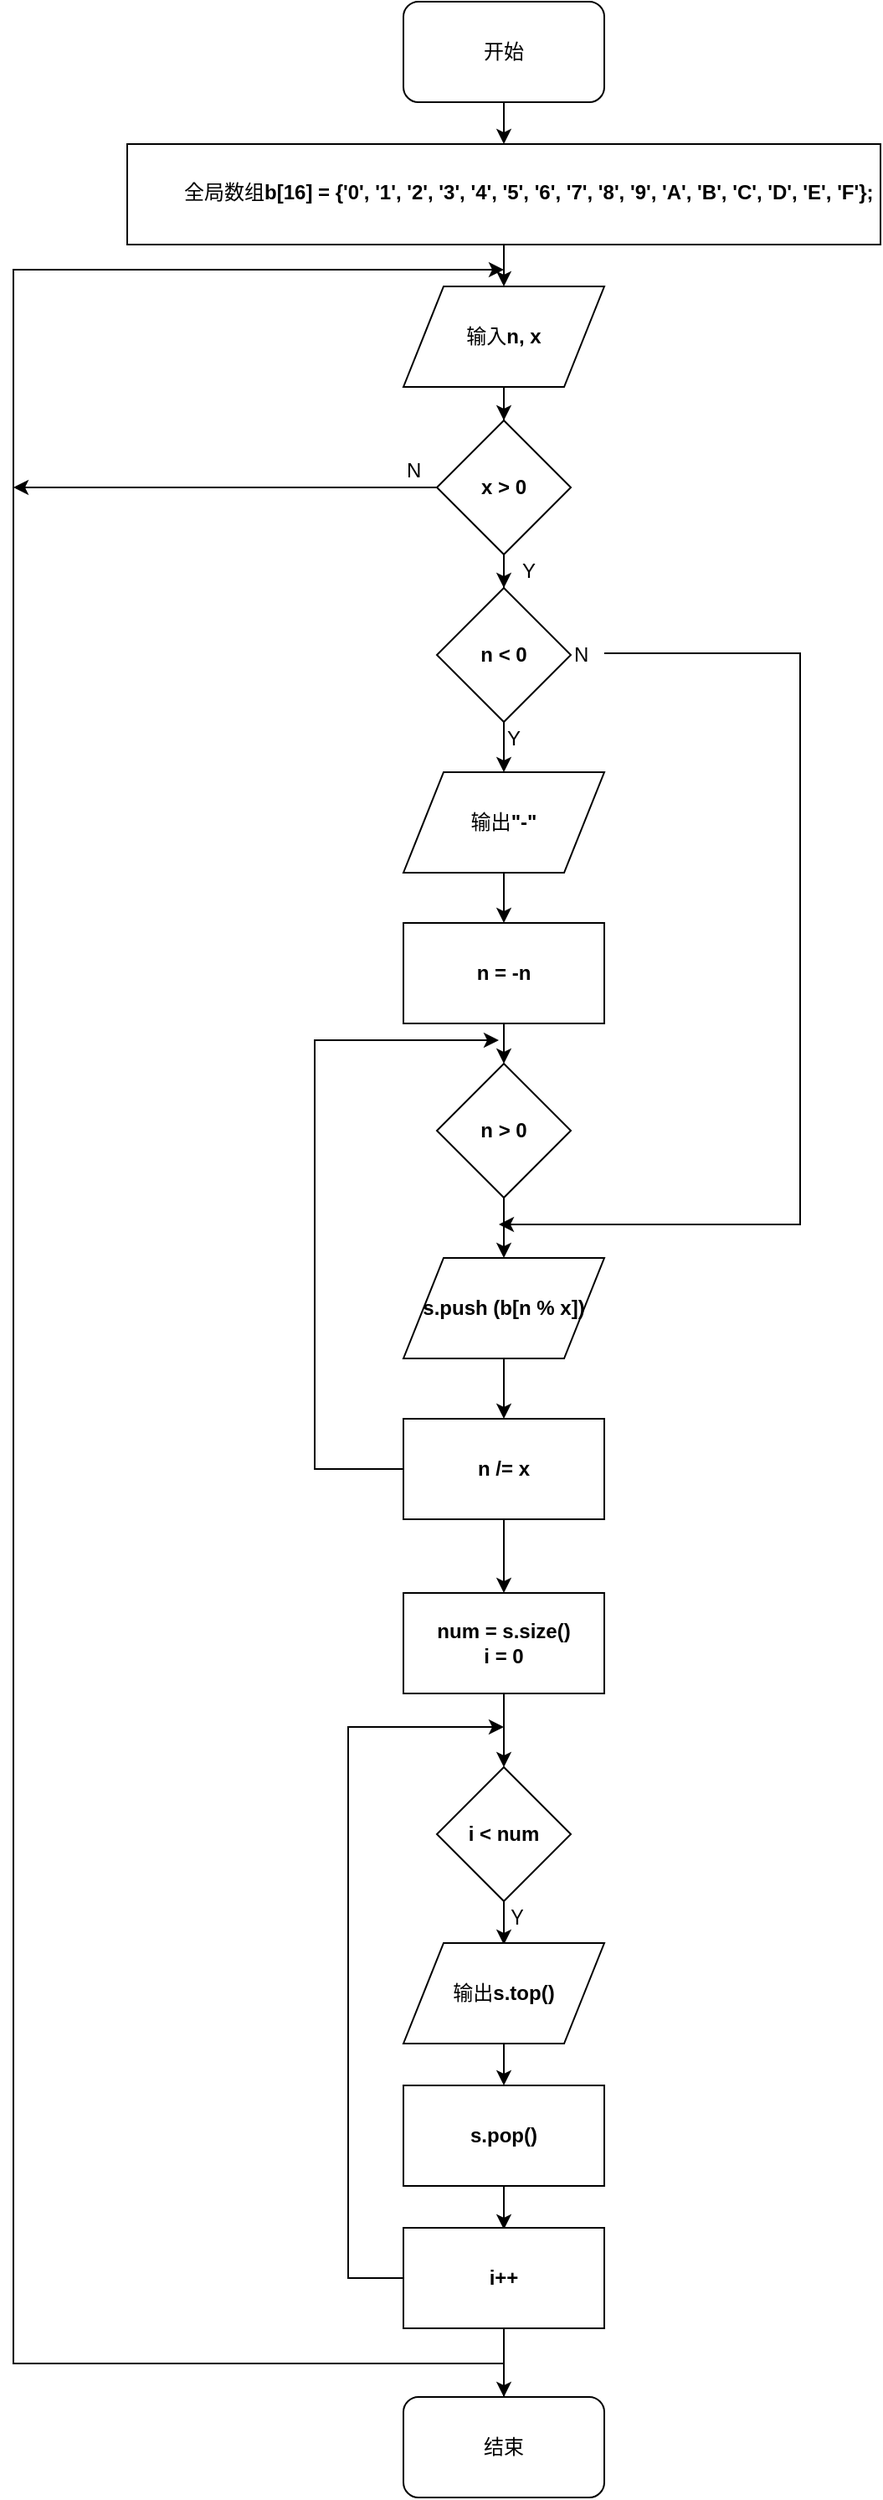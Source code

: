 <mxfile version="10.9.8" type="device"><diagram id="nWcA15YEgciaoYHyMo-S" name="第 1 页"><mxGraphModel dx="1102" dy="1949" grid="1" gridSize="10" guides="1" tooltips="1" connect="1" arrows="1" fold="1" page="1" pageScale="1" pageWidth="827" pageHeight="1169" math="0" shadow="0"><root><mxCell id="0"/><mxCell id="1" parent="0"/><mxCell id="3oljYwZvVc534UUqLlY3-56" value="" style="edgeStyle=orthogonalEdgeStyle;rounded=0;orthogonalLoop=1;jettySize=auto;html=1;" parent="1" source="3oljYwZvVc534UUqLlY3-1" target="3oljYwZvVc534UUqLlY3-53" edge="1"><mxGeometry relative="1" as="geometry"/></mxCell><mxCell id="3oljYwZvVc534UUqLlY3-1" value="开始" style="rounded=1;whiteSpace=wrap;html=1;" parent="1" vertex="1"><mxGeometry x="353" y="-50" width="120" height="60" as="geometry"/></mxCell><mxCell id="3oljYwZvVc534UUqLlY3-6" value="" style="edgeStyle=orthogonalEdgeStyle;rounded=0;orthogonalLoop=1;jettySize=auto;html=1;" parent="1" source="3oljYwZvVc534UUqLlY3-2" target="3oljYwZvVc534UUqLlY3-5" edge="1"><mxGeometry relative="1" as="geometry"/></mxCell><mxCell id="3oljYwZvVc534UUqLlY3-2" value="输入&lt;b&gt;n, x&lt;/b&gt;" style="shape=parallelogram;perimeter=parallelogramPerimeter;whiteSpace=wrap;html=1;" parent="1" vertex="1"><mxGeometry x="353" y="120" width="120" height="60" as="geometry"/></mxCell><mxCell id="3oljYwZvVc534UUqLlY3-11" value="" style="edgeStyle=orthogonalEdgeStyle;rounded=0;orthogonalLoop=1;jettySize=auto;html=1;" parent="1" source="3oljYwZvVc534UUqLlY3-5" target="3oljYwZvVc534UUqLlY3-8" edge="1"><mxGeometry relative="1" as="geometry"/></mxCell><mxCell id="o2bLwxBzeKMN8tJMsC1X-2" style="edgeStyle=orthogonalEdgeStyle;rounded=0;orthogonalLoop=1;jettySize=auto;html=1;" edge="1" parent="1" source="3oljYwZvVc534UUqLlY3-5"><mxGeometry relative="1" as="geometry"><mxPoint x="120" y="240" as="targetPoint"/></mxGeometry></mxCell><mxCell id="3oljYwZvVc534UUqLlY3-5" value="&lt;b&gt;x &amp;gt; 0&lt;/b&gt;" style="rhombus;whiteSpace=wrap;html=1;direction=south;" parent="1" vertex="1"><mxGeometry x="373" y="200" width="80" height="80" as="geometry"/></mxCell><mxCell id="3oljYwZvVc534UUqLlY3-20" style="edgeStyle=orthogonalEdgeStyle;rounded=0;orthogonalLoop=1;jettySize=auto;html=1;exitX=0.5;exitY=1;exitDx=0;exitDy=0;entryX=0.5;entryY=0;entryDx=0;entryDy=0;" parent="1" source="3oljYwZvVc534UUqLlY3-8" target="3oljYwZvVc534UUqLlY3-10" edge="1"><mxGeometry relative="1" as="geometry"/></mxCell><mxCell id="3oljYwZvVc534UUqLlY3-8" value="&lt;b&gt;n &amp;lt; 0&lt;/b&gt;" style="rhombus;whiteSpace=wrap;html=1;" parent="1" vertex="1"><mxGeometry x="373" y="300" width="80" height="80" as="geometry"/></mxCell><mxCell id="3oljYwZvVc534UUqLlY3-14" value="" style="edgeStyle=orthogonalEdgeStyle;rounded=0;orthogonalLoop=1;jettySize=auto;html=1;" parent="1" source="3oljYwZvVc534UUqLlY3-10" target="3oljYwZvVc534UUqLlY3-13" edge="1"><mxGeometry relative="1" as="geometry"/></mxCell><mxCell id="3oljYwZvVc534UUqLlY3-10" value="输出&lt;b&gt;&quot;-&quot;&lt;/b&gt;" style="shape=parallelogram;perimeter=parallelogramPerimeter;whiteSpace=wrap;html=1;" parent="1" vertex="1"><mxGeometry x="353" y="410" width="120" height="60" as="geometry"/></mxCell><mxCell id="3oljYwZvVc534UUqLlY3-25" value="" style="edgeStyle=orthogonalEdgeStyle;rounded=0;orthogonalLoop=1;jettySize=auto;html=1;" parent="1" source="3oljYwZvVc534UUqLlY3-13" target="3oljYwZvVc534UUqLlY3-24" edge="1"><mxGeometry relative="1" as="geometry"/></mxCell><mxCell id="3oljYwZvVc534UUqLlY3-13" value="&lt;b&gt;n = -n&lt;/b&gt;" style="rounded=0;whiteSpace=wrap;html=1;" parent="1" vertex="1"><mxGeometry x="353" y="500" width="120" height="60" as="geometry"/></mxCell><mxCell id="3oljYwZvVc534UUqLlY3-15" value="Y" style="text;html=1;resizable=0;points=[];autosize=1;align=left;verticalAlign=top;spacingTop=-4;" parent="1" vertex="1"><mxGeometry x="422" y="280" width="20" height="20" as="geometry"/></mxCell><mxCell id="3oljYwZvVc534UUqLlY3-18" value="N" style="text;html=1;resizable=0;points=[];autosize=1;align=left;verticalAlign=top;spacingTop=-4;" parent="1" vertex="1"><mxGeometry x="353" y="220" width="20" height="20" as="geometry"/></mxCell><mxCell id="3oljYwZvVc534UUqLlY3-21" value="Y" style="text;html=1;resizable=0;points=[];autosize=1;align=left;verticalAlign=top;spacingTop=-4;" parent="1" vertex="1"><mxGeometry x="413" y="380" width="20" height="20" as="geometry"/></mxCell><mxCell id="3oljYwZvVc534UUqLlY3-32" style="edgeStyle=orthogonalEdgeStyle;rounded=0;orthogonalLoop=1;jettySize=auto;html=1;" parent="1" source="3oljYwZvVc534UUqLlY3-23" edge="1"><mxGeometry relative="1" as="geometry"><mxPoint x="410" y="680" as="targetPoint"/><Array as="points"><mxPoint x="590" y="339"/><mxPoint x="590" y="680"/></Array></mxGeometry></mxCell><mxCell id="3oljYwZvVc534UUqLlY3-23" value="N" style="text;html=1;resizable=0;points=[];autosize=1;align=left;verticalAlign=top;spacingTop=-4;" parent="1" vertex="1"><mxGeometry x="453" y="330" width="20" height="20" as="geometry"/></mxCell><mxCell id="3oljYwZvVc534UUqLlY3-28" value="" style="edgeStyle=orthogonalEdgeStyle;rounded=0;orthogonalLoop=1;jettySize=auto;html=1;" parent="1" source="3oljYwZvVc534UUqLlY3-24" target="3oljYwZvVc534UUqLlY3-27" edge="1"><mxGeometry relative="1" as="geometry"/></mxCell><mxCell id="3oljYwZvVc534UUqLlY3-24" value="&lt;b&gt;n &amp;gt; 0&lt;/b&gt;" style="rhombus;whiteSpace=wrap;html=1;" parent="1" vertex="1"><mxGeometry x="373" y="584" width="80" height="80" as="geometry"/></mxCell><mxCell id="3oljYwZvVc534UUqLlY3-30" value="" style="edgeStyle=orthogonalEdgeStyle;rounded=0;orthogonalLoop=1;jettySize=auto;html=1;" parent="1" source="3oljYwZvVc534UUqLlY3-27" target="3oljYwZvVc534UUqLlY3-29" edge="1"><mxGeometry relative="1" as="geometry"/></mxCell><mxCell id="3oljYwZvVc534UUqLlY3-27" value="&lt;b&gt;s.push (b[n % x])&lt;/b&gt;" style="shape=parallelogram;perimeter=parallelogramPerimeter;whiteSpace=wrap;html=1;" parent="1" vertex="1"><mxGeometry x="353" y="700" width="120" height="60" as="geometry"/></mxCell><mxCell id="3oljYwZvVc534UUqLlY3-31" style="edgeStyle=orthogonalEdgeStyle;rounded=0;orthogonalLoop=1;jettySize=auto;html=1;" parent="1" source="3oljYwZvVc534UUqLlY3-29" edge="1"><mxGeometry relative="1" as="geometry"><mxPoint x="410" y="570" as="targetPoint"/><Array as="points"><mxPoint x="300" y="826"/><mxPoint x="300" y="570"/></Array></mxGeometry></mxCell><mxCell id="3oljYwZvVc534UUqLlY3-34" value="" style="edgeStyle=orthogonalEdgeStyle;rounded=0;orthogonalLoop=1;jettySize=auto;html=1;" parent="1" source="3oljYwZvVc534UUqLlY3-29" target="3oljYwZvVc534UUqLlY3-33" edge="1"><mxGeometry relative="1" as="geometry"/></mxCell><mxCell id="3oljYwZvVc534UUqLlY3-29" value="&lt;b&gt;n /= x&lt;/b&gt;" style="rounded=0;whiteSpace=wrap;html=1;" parent="1" vertex="1"><mxGeometry x="353" y="796" width="120" height="60" as="geometry"/></mxCell><mxCell id="3oljYwZvVc534UUqLlY3-36" value="" style="edgeStyle=orthogonalEdgeStyle;rounded=0;orthogonalLoop=1;jettySize=auto;html=1;" parent="1" source="3oljYwZvVc534UUqLlY3-33" target="3oljYwZvVc534UUqLlY3-35" edge="1"><mxGeometry relative="1" as="geometry"/></mxCell><mxCell id="3oljYwZvVc534UUqLlY3-33" value="&lt;b&gt;num = s.size()&lt;br&gt;i = 0&lt;/b&gt;" style="rounded=0;whiteSpace=wrap;html=1;" parent="1" vertex="1"><mxGeometry x="353" y="900" width="120" height="60" as="geometry"/></mxCell><mxCell id="3oljYwZvVc534UUqLlY3-38" value="" style="edgeStyle=orthogonalEdgeStyle;rounded=0;orthogonalLoop=1;jettySize=auto;html=1;" parent="1" source="3oljYwZvVc534UUqLlY3-35" edge="1"><mxGeometry relative="1" as="geometry"><mxPoint x="413" y="1110" as="targetPoint"/></mxGeometry></mxCell><mxCell id="3oljYwZvVc534UUqLlY3-35" value="&lt;b&gt;i &amp;lt; num&lt;/b&gt;" style="rhombus;whiteSpace=wrap;html=1;" parent="1" vertex="1"><mxGeometry x="373" y="1004" width="80" height="80" as="geometry"/></mxCell><mxCell id="3oljYwZvVc534UUqLlY3-41" value="" style="edgeStyle=orthogonalEdgeStyle;rounded=0;orthogonalLoop=1;jettySize=auto;html=1;" parent="1" source="3oljYwZvVc534UUqLlY3-39" target="3oljYwZvVc534UUqLlY3-40" edge="1"><mxGeometry relative="1" as="geometry"/></mxCell><mxCell id="3oljYwZvVc534UUqLlY3-39" value="输出&lt;b&gt;s.top()&lt;/b&gt;" style="shape=parallelogram;perimeter=parallelogramPerimeter;whiteSpace=wrap;html=1;" parent="1" vertex="1"><mxGeometry x="353" y="1109" width="120" height="60" as="geometry"/></mxCell><mxCell id="3oljYwZvVc534UUqLlY3-43" value="" style="edgeStyle=orthogonalEdgeStyle;rounded=0;orthogonalLoop=1;jettySize=auto;html=1;" parent="1" source="3oljYwZvVc534UUqLlY3-40" edge="1"><mxGeometry relative="1" as="geometry"><mxPoint x="413" y="1280" as="targetPoint"/></mxGeometry></mxCell><mxCell id="3oljYwZvVc534UUqLlY3-40" value="&lt;b&gt;s.pop()&lt;/b&gt;" style="rounded=0;whiteSpace=wrap;html=1;" parent="1" vertex="1"><mxGeometry x="353" y="1194" width="120" height="60" as="geometry"/></mxCell><mxCell id="3oljYwZvVc534UUqLlY3-44" value="Ｙ" style="text;html=1;resizable=0;points=[];autosize=1;align=left;verticalAlign=top;spacingTop=-4;" parent="1" vertex="1"><mxGeometry x="413" y="1084" width="30" height="20" as="geometry"/></mxCell><mxCell id="3oljYwZvVc534UUqLlY3-48" style="edgeStyle=orthogonalEdgeStyle;rounded=0;orthogonalLoop=1;jettySize=auto;html=1;" parent="1" source="3oljYwZvVc534UUqLlY3-47" edge="1"><mxGeometry relative="1" as="geometry"><mxPoint x="413" y="980" as="targetPoint"/><Array as="points"><mxPoint x="320" y="1309"/><mxPoint x="320" y="980"/></Array></mxGeometry></mxCell><mxCell id="3oljYwZvVc534UUqLlY3-50" value="" style="edgeStyle=orthogonalEdgeStyle;rounded=0;orthogonalLoop=1;jettySize=auto;html=1;" parent="1" source="3oljYwZvVc534UUqLlY3-47" target="3oljYwZvVc534UUqLlY3-49" edge="1"><mxGeometry relative="1" as="geometry"/></mxCell><mxCell id="3oljYwZvVc534UUqLlY3-47" value="&lt;b&gt;i++&lt;/b&gt;" style="rounded=0;whiteSpace=wrap;html=1;" parent="1" vertex="1"><mxGeometry x="353" y="1279" width="120" height="60" as="geometry"/></mxCell><mxCell id="emf-WJfxhJpklRa_7r5W-2" style="edgeStyle=orthogonalEdgeStyle;rounded=0;orthogonalLoop=1;jettySize=auto;html=1;" parent="1" source="3oljYwZvVc534UUqLlY3-49" edge="1"><mxGeometry relative="1" as="geometry"><mxPoint x="413" y="110" as="targetPoint"/><Array as="points"><mxPoint x="413" y="1360"/><mxPoint x="120" y="1360"/><mxPoint x="120" y="110"/></Array></mxGeometry></mxCell><mxCell id="3oljYwZvVc534UUqLlY3-49" value="结束" style="rounded=1;whiteSpace=wrap;html=1;" parent="1" vertex="1"><mxGeometry x="353" y="1380" width="120" height="60" as="geometry"/></mxCell><mxCell id="3oljYwZvVc534UUqLlY3-55" value="" style="edgeStyle=orthogonalEdgeStyle;rounded=0;orthogonalLoop=1;jettySize=auto;html=1;" parent="1" source="3oljYwZvVc534UUqLlY3-53" target="3oljYwZvVc534UUqLlY3-2" edge="1"><mxGeometry relative="1" as="geometry"/></mxCell><mxCell id="3oljYwZvVc534UUqLlY3-53" value="" style="rounded=0;whiteSpace=wrap;html=1;" parent="1" vertex="1"><mxGeometry x="188" y="35" width="450" height="60" as="geometry"/></mxCell><mxCell id="3oljYwZvVc534UUqLlY3-54" value="全局数组&lt;b&gt;b[16] = {'0', '1', '2', '3', '4', '5', '6', '7', '8', '9', 'A', 'B', 'C', 'D', 'E', 'F'};&lt;/b&gt;" style="text;html=1;" parent="1" vertex="1"><mxGeometry x="220" y="50" width="370" height="30" as="geometry"/></mxCell></root></mxGraphModel></diagram></mxfile>